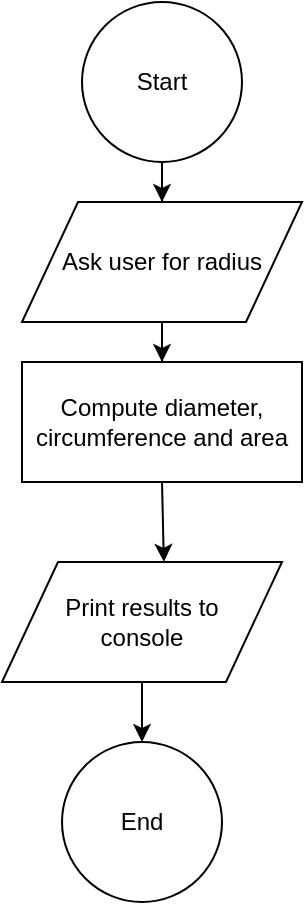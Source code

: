 <mxfile version="13.0.7" type="onedrive" pages="6"><diagram id="khvoxUFTxd0IiMRkPucS" name="Ass 2.1 Circle Calculations"><mxGraphModel dx="509" dy="537" grid="1" gridSize="10" guides="1" tooltips="1" connect="1" arrows="1" fold="1" page="1" pageScale="1" pageWidth="1169" pageHeight="827" math="0" shadow="0"><root><mxCell id="0"/><mxCell id="1" parent="0"/><mxCell id="e7TRLjFDUID47QX2pOxn-8" style="edgeStyle=orthogonalEdgeStyle;rounded=0;orthogonalLoop=1;jettySize=auto;html=1;exitX=0.5;exitY=1;exitDx=0;exitDy=0;entryX=0.578;entryY=-0.001;entryDx=0;entryDy=0;entryPerimeter=0;" parent="1" source="e7TRLjFDUID47QX2pOxn-9" target="e7TRLjFDUID47QX2pOxn-11" edge="1"><mxGeometry relative="1" as="geometry"><mxPoint x="281" y="327" as="targetPoint"/></mxGeometry></mxCell><mxCell id="e7TRLjFDUID47QX2pOxn-9" value="Compute diameter, circumference and area" style="rounded=0;whiteSpace=wrap;html=1;" parent="1" vertex="1"><mxGeometry x="210" y="230" width="140" height="60" as="geometry"/></mxCell><mxCell id="e7TRLjFDUID47QX2pOxn-10" style="edgeStyle=orthogonalEdgeStyle;rounded=0;orthogonalLoop=1;jettySize=auto;html=1;entryX=0.5;entryY=0;entryDx=0;entryDy=0;" parent="1" source="e7TRLjFDUID47QX2pOxn-11" target="e7TRLjFDUID47QX2pOxn-14" edge="1"><mxGeometry relative="1" as="geometry"/></mxCell><mxCell id="e7TRLjFDUID47QX2pOxn-11" value="Print results to &lt;br&gt;console" style="shape=parallelogram;perimeter=parallelogramPerimeter;whiteSpace=wrap;html=1;" parent="1" vertex="1"><mxGeometry x="200" y="330" width="140" height="60" as="geometry"/></mxCell><mxCell id="e7TRLjFDUID47QX2pOxn-12" style="edgeStyle=orthogonalEdgeStyle;rounded=0;orthogonalLoop=1;jettySize=auto;html=1;entryX=0.5;entryY=0;entryDx=0;entryDy=0;" parent="1" source="e7TRLjFDUID47QX2pOxn-13" target="e7TRLjFDUID47QX2pOxn-16" edge="1"><mxGeometry relative="1" as="geometry"/></mxCell><mxCell id="e7TRLjFDUID47QX2pOxn-13" value="Start" style="ellipse;whiteSpace=wrap;html=1;aspect=fixed;" parent="1" vertex="1"><mxGeometry x="240" y="50" width="80" height="80" as="geometry"/></mxCell><mxCell id="e7TRLjFDUID47QX2pOxn-14" value="End" style="ellipse;whiteSpace=wrap;html=1;aspect=fixed;" parent="1" vertex="1"><mxGeometry x="230" y="420" width="80" height="80" as="geometry"/></mxCell><mxCell id="e7TRLjFDUID47QX2pOxn-15" style="edgeStyle=orthogonalEdgeStyle;rounded=0;orthogonalLoop=1;jettySize=auto;html=1;entryX=0.5;entryY=0;entryDx=0;entryDy=0;" parent="1" source="e7TRLjFDUID47QX2pOxn-16" target="e7TRLjFDUID47QX2pOxn-9" edge="1"><mxGeometry relative="1" as="geometry"/></mxCell><mxCell id="e7TRLjFDUID47QX2pOxn-16" value="Ask user for radius" style="shape=parallelogram;perimeter=parallelogramPerimeter;whiteSpace=wrap;html=1;" parent="1" vertex="1"><mxGeometry x="210" y="150" width="140" height="60" as="geometry"/></mxCell></root></mxGraphModel></diagram><diagram id="kaJ1JgoESIb6pGWJeyS7" name="Ass 2.2 EC"><mxGraphModel dx="608" dy="537" grid="1" gridSize="10" guides="1" tooltips="1" connect="1" arrows="1" fold="1" page="1" pageScale="1" pageWidth="1169" pageHeight="827" math="0" shadow="0"><root><mxCell id="SgNn99_ZgYLcZYEnpAgE-0"/><mxCell id="SgNn99_ZgYLcZYEnpAgE-1" parent="SgNn99_ZgYLcZYEnpAgE-0"/><mxCell id="kmq9wM3uHotNAdJFrl7Z-0" style="edgeStyle=orthogonalEdgeStyle;rounded=0;orthogonalLoop=1;jettySize=auto;html=1;exitX=0.5;exitY=1;exitDx=0;exitDy=0;entryX=0.578;entryY=-0.001;entryDx=0;entryDy=0;entryPerimeter=0;" edge="1" parent="SgNn99_ZgYLcZYEnpAgE-1" source="kmq9wM3uHotNAdJFrl7Z-1" target="kmq9wM3uHotNAdJFrl7Z-3"><mxGeometry relative="1" as="geometry"><mxPoint x="281" y="327" as="targetPoint"/></mxGeometry></mxCell><mxCell id="kmq9wM3uHotNAdJFrl7Z-1" value="Compute total number of EC's" style="rounded=0;whiteSpace=wrap;html=1;" vertex="1" parent="SgNn99_ZgYLcZYEnpAgE-1"><mxGeometry x="210" y="230" width="140" height="60" as="geometry"/></mxCell><mxCell id="kmq9wM3uHotNAdJFrl7Z-2" style="edgeStyle=orthogonalEdgeStyle;rounded=0;orthogonalLoop=1;jettySize=auto;html=1;entryX=0.5;entryY=0;entryDx=0;entryDy=0;" edge="1" parent="SgNn99_ZgYLcZYEnpAgE-1" source="kmq9wM3uHotNAdJFrl7Z-3" target="kmq9wM3uHotNAdJFrl7Z-6"><mxGeometry relative="1" as="geometry"/></mxCell><mxCell id="kmq9wM3uHotNAdJFrl7Z-3" value="Print result to &lt;br&gt;console" style="shape=parallelogram;perimeter=parallelogramPerimeter;whiteSpace=wrap;html=1;" vertex="1" parent="SgNn99_ZgYLcZYEnpAgE-1"><mxGeometry x="200" y="330" width="140" height="60" as="geometry"/></mxCell><mxCell id="kmq9wM3uHotNAdJFrl7Z-4" style="edgeStyle=orthogonalEdgeStyle;rounded=0;orthogonalLoop=1;jettySize=auto;html=1;entryX=0.5;entryY=0;entryDx=0;entryDy=0;" edge="1" parent="SgNn99_ZgYLcZYEnpAgE-1" source="kmq9wM3uHotNAdJFrl7Z-5" target="kmq9wM3uHotNAdJFrl7Z-8"><mxGeometry relative="1" as="geometry"/></mxCell><mxCell id="kmq9wM3uHotNAdJFrl7Z-5" value="Start" style="ellipse;whiteSpace=wrap;html=1;aspect=fixed;" vertex="1" parent="SgNn99_ZgYLcZYEnpAgE-1"><mxGeometry x="240" y="50" width="80" height="80" as="geometry"/></mxCell><mxCell id="kmq9wM3uHotNAdJFrl7Z-6" value="End" style="ellipse;whiteSpace=wrap;html=1;aspect=fixed;" vertex="1" parent="SgNn99_ZgYLcZYEnpAgE-1"><mxGeometry x="230" y="420" width="80" height="80" as="geometry"/></mxCell><mxCell id="kmq9wM3uHotNAdJFrl7Z-7" style="edgeStyle=orthogonalEdgeStyle;rounded=0;orthogonalLoop=1;jettySize=auto;html=1;entryX=0.5;entryY=0;entryDx=0;entryDy=0;" edge="1" parent="SgNn99_ZgYLcZYEnpAgE-1" source="kmq9wM3uHotNAdJFrl7Z-8" target="kmq9wM3uHotNAdJFrl7Z-1"><mxGeometry relative="1" as="geometry"/></mxCell><mxCell id="kmq9wM3uHotNAdJFrl7Z-8" value="Get EC's for the SD courses" style="shape=parallelogram;perimeter=parallelogramPerimeter;whiteSpace=wrap;html=1;" vertex="1" parent="SgNn99_ZgYLcZYEnpAgE-1"><mxGeometry x="210" y="150" width="140" height="60" as="geometry"/></mxCell></root></mxGraphModel></diagram><diagram id="gapsARhagpv9Kr8fpcke" name="Ass 2.3 Midpoints"><mxGraphModel dx="608" dy="537" grid="1" gridSize="10" guides="1" tooltips="1" connect="1" arrows="1" fold="1" page="1" pageScale="1" pageWidth="1169" pageHeight="827" math="0" shadow="0"><root><mxCell id="7bKR7R2zuGJ5HGbye4ap-0"/><mxCell id="7bKR7R2zuGJ5HGbye4ap-1" parent="7bKR7R2zuGJ5HGbye4ap-0"/><mxCell id="wuP0cdMEWgFGPC5RLIfz-0" style="edgeStyle=orthogonalEdgeStyle;rounded=0;orthogonalLoop=1;jettySize=auto;html=1;exitX=0.5;exitY=1;exitDx=0;exitDy=0;entryX=0.578;entryY=-0.001;entryDx=0;entryDy=0;entryPerimeter=0;" edge="1" parent="7bKR7R2zuGJ5HGbye4ap-1" source="wuP0cdMEWgFGPC5RLIfz-1" target="wuP0cdMEWgFGPC5RLIfz-3"><mxGeometry relative="1" as="geometry"><mxPoint x="281" y="327" as="targetPoint"/></mxGeometry></mxCell><mxCell id="wuP0cdMEWgFGPC5RLIfz-1" value="Calculate mid point" style="rounded=0;whiteSpace=wrap;html=1;" vertex="1" parent="7bKR7R2zuGJ5HGbye4ap-1"><mxGeometry x="210" y="230" width="140" height="60" as="geometry"/></mxCell><mxCell id="wuP0cdMEWgFGPC5RLIfz-2" style="edgeStyle=orthogonalEdgeStyle;rounded=0;orthogonalLoop=1;jettySize=auto;html=1;entryX=0.5;entryY=0;entryDx=0;entryDy=0;" edge="1" parent="7bKR7R2zuGJ5HGbye4ap-1" source="wuP0cdMEWgFGPC5RLIfz-3" target="wuP0cdMEWgFGPC5RLIfz-6"><mxGeometry relative="1" as="geometry"/></mxCell><mxCell id="wuP0cdMEWgFGPC5RLIfz-3" value="Print midpoint &lt;br&gt;to console" style="shape=parallelogram;perimeter=parallelogramPerimeter;whiteSpace=wrap;html=1;" vertex="1" parent="7bKR7R2zuGJ5HGbye4ap-1"><mxGeometry x="200" y="330" width="140" height="60" as="geometry"/></mxCell><mxCell id="wuP0cdMEWgFGPC5RLIfz-4" style="edgeStyle=orthogonalEdgeStyle;rounded=0;orthogonalLoop=1;jettySize=auto;html=1;entryX=0.5;entryY=0;entryDx=0;entryDy=0;" edge="1" parent="7bKR7R2zuGJ5HGbye4ap-1" source="wuP0cdMEWgFGPC5RLIfz-5" target="wuP0cdMEWgFGPC5RLIfz-8"><mxGeometry relative="1" as="geometry"/></mxCell><mxCell id="wuP0cdMEWgFGPC5RLIfz-5" value="Start" style="ellipse;whiteSpace=wrap;html=1;aspect=fixed;" vertex="1" parent="7bKR7R2zuGJ5HGbye4ap-1"><mxGeometry x="240" y="50" width="80" height="80" as="geometry"/></mxCell><mxCell id="wuP0cdMEWgFGPC5RLIfz-6" value="End" style="ellipse;whiteSpace=wrap;html=1;aspect=fixed;" vertex="1" parent="7bKR7R2zuGJ5HGbye4ap-1"><mxGeometry x="230" y="420" width="80" height="80" as="geometry"/></mxCell><mxCell id="wuP0cdMEWgFGPC5RLIfz-7" style="edgeStyle=orthogonalEdgeStyle;rounded=0;orthogonalLoop=1;jettySize=auto;html=1;entryX=0.5;entryY=0;entryDx=0;entryDy=0;" edge="1" parent="7bKR7R2zuGJ5HGbye4ap-1" source="wuP0cdMEWgFGPC5RLIfz-8" target="wuP0cdMEWgFGPC5RLIfz-1"><mxGeometry relative="1" as="geometry"/></mxCell><mxCell id="wuP0cdMEWgFGPC5RLIfz-8" value="Get first and second points from user" style="shape=parallelogram;perimeter=parallelogramPerimeter;whiteSpace=wrap;html=1;" vertex="1" parent="7bKR7R2zuGJ5HGbye4ap-1"><mxGeometry x="210" y="150" width="140" height="60" as="geometry"/></mxCell></root></mxGraphModel></diagram><diagram id="bsoujk-3LTA7wcJoqdls" name="Ass 2.4 Calories"><mxGraphModel dx="509" dy="1364" grid="1" gridSize="10" guides="1" tooltips="1" connect="1" arrows="1" fold="1" page="1" pageScale="1" pageWidth="1169" pageHeight="827" math="0" shadow="0"><root><mxCell id="MojthxeafJkTN3cZVfEp-0"/><mxCell id="MojthxeafJkTN3cZVfEp-1" parent="MojthxeafJkTN3cZVfEp-0"/><mxCell id="Nps6zRLDjeZnor4157wX-15" style="edgeStyle=orthogonalEdgeStyle;rounded=0;orthogonalLoop=1;jettySize=auto;html=1;exitX=0.5;exitY=1;exitDx=0;exitDy=0;entryX=0.5;entryY=0;entryDx=0;entryDy=0;" parent="MojthxeafJkTN3cZVfEp-1" source="Nps6zRLDjeZnor4157wX-1" target="Nps6zRLDjeZnor4157wX-13" edge="1"><mxGeometry relative="1" as="geometry"/></mxCell><mxCell id="Nps6zRLDjeZnor4157wX-1" value="Compute total amount of calories" style="rounded=0;whiteSpace=wrap;html=1;" parent="MojthxeafJkTN3cZVfEp-1" vertex="1"><mxGeometry x="210" y="230" width="140" height="60" as="geometry"/></mxCell><mxCell id="Nps6zRLDjeZnor4157wX-2" style="edgeStyle=orthogonalEdgeStyle;rounded=0;orthogonalLoop=1;jettySize=auto;html=1;entryX=0.5;entryY=0;entryDx=0;entryDy=0;" parent="MojthxeafJkTN3cZVfEp-1" source="Nps6zRLDjeZnor4157wX-3" target="Nps6zRLDjeZnor4157wX-6" edge="1"><mxGeometry relative="1" as="geometry"/></mxCell><mxCell id="Nps6zRLDjeZnor4157wX-3" value="Print miles&amp;nbsp;&lt;br&gt;to console" style="shape=parallelogram;perimeter=parallelogramPerimeter;whiteSpace=wrap;html=1;" parent="MojthxeafJkTN3cZVfEp-1" vertex="1"><mxGeometry x="210" y="480" width="140" height="60" as="geometry"/></mxCell><mxCell id="Nps6zRLDjeZnor4157wX-10" style="edgeStyle=orthogonalEdgeStyle;rounded=0;orthogonalLoop=1;jettySize=auto;html=1;exitX=0.5;exitY=1;exitDx=0;exitDy=0;entryX=0.5;entryY=0;entryDx=0;entryDy=0;" parent="MojthxeafJkTN3cZVfEp-1" source="Nps6zRLDjeZnor4157wX-5" target="Nps6zRLDjeZnor4157wX-9" edge="1"><mxGeometry relative="1" as="geometry"/></mxCell><mxCell id="Nps6zRLDjeZnor4157wX-5" value="Start" style="ellipse;whiteSpace=wrap;html=1;aspect=fixed;" parent="MojthxeafJkTN3cZVfEp-1" vertex="1"><mxGeometry x="240" y="-40" width="80" height="80" as="geometry"/></mxCell><mxCell id="Nps6zRLDjeZnor4157wX-6" value="End" style="ellipse;whiteSpace=wrap;html=1;aspect=fixed;" parent="MojthxeafJkTN3cZVfEp-1" vertex="1"><mxGeometry x="240" y="570" width="80" height="80" as="geometry"/></mxCell><mxCell id="Nps6zRLDjeZnor4157wX-7" style="edgeStyle=orthogonalEdgeStyle;rounded=0;orthogonalLoop=1;jettySize=auto;html=1;entryX=0.5;entryY=0;entryDx=0;entryDy=0;" parent="MojthxeafJkTN3cZVfEp-1" source="Nps6zRLDjeZnor4157wX-8" target="Nps6zRLDjeZnor4157wX-1" edge="1"><mxGeometry relative="1" as="geometry"/></mxCell><mxCell id="Nps6zRLDjeZnor4157wX-8" value="Get number of burritos, &lt;br&gt;bowls of salad &lt;br&gt;and millkshakes from user" style="shape=parallelogram;perimeter=parallelogramPerimeter;whiteSpace=wrap;html=1;" parent="MojthxeafJkTN3cZVfEp-1" vertex="1"><mxGeometry x="190" y="150" width="180" height="60" as="geometry"/></mxCell><mxCell id="Nps6zRLDjeZnor4157wX-11" style="edgeStyle=orthogonalEdgeStyle;rounded=0;orthogonalLoop=1;jettySize=auto;html=1;exitX=0.5;exitY=1;exitDx=0;exitDy=0;entryX=0.5;entryY=0;entryDx=0;entryDy=0;" parent="MojthxeafJkTN3cZVfEp-1" source="Nps6zRLDjeZnor4157wX-9" target="Nps6zRLDjeZnor4157wX-8" edge="1"><mxGeometry relative="1" as="geometry"/></mxCell><mxCell id="Nps6zRLDjeZnor4157wX-9" value="Store calories per food item and calories per mile as constants." style="rounded=0;whiteSpace=wrap;html=1;" parent="MojthxeafJkTN3cZVfEp-1" vertex="1"><mxGeometry x="210" y="70" width="140" height="60" as="geometry"/></mxCell><mxCell id="Nps6zRLDjeZnor4157wX-17" style="edgeStyle=orthogonalEdgeStyle;rounded=0;orthogonalLoop=1;jettySize=auto;html=1;entryX=0.5;entryY=0;entryDx=0;entryDy=0;" parent="MojthxeafJkTN3cZVfEp-1" source="Nps6zRLDjeZnor4157wX-13" target="Nps6zRLDjeZnor4157wX-16" edge="1"><mxGeometry relative="1" as="geometry"/></mxCell><mxCell id="Nps6zRLDjeZnor4157wX-13" value="Print calories &lt;br&gt;to console" style="shape=parallelogram;perimeter=parallelogramPerimeter;whiteSpace=wrap;html=1;" parent="MojthxeafJkTN3cZVfEp-1" vertex="1"><mxGeometry x="210" y="310" width="140" height="60" as="geometry"/></mxCell><mxCell id="Nps6zRLDjeZnor4157wX-18" style="edgeStyle=orthogonalEdgeStyle;rounded=0;orthogonalLoop=1;jettySize=auto;html=1;exitX=0.5;exitY=1;exitDx=0;exitDy=0;entryX=0.5;entryY=0;entryDx=0;entryDy=0;" parent="MojthxeafJkTN3cZVfEp-1" source="Nps6zRLDjeZnor4157wX-16" target="Nps6zRLDjeZnor4157wX-3" edge="1"><mxGeometry relative="1" as="geometry"/></mxCell><mxCell id="Nps6zRLDjeZnor4157wX-16" value="Compute amount of miles for the calories." style="rounded=0;whiteSpace=wrap;html=1;" parent="MojthxeafJkTN3cZVfEp-1" vertex="1"><mxGeometry x="210" y="390" width="140" height="60" as="geometry"/></mxCell></root></mxGraphModel></diagram><diagram id="xDZZpOAKPTNHs1pKPIft" name="Ass 2.6 Time"><mxGraphModel dx="509" dy="537" grid="1" gridSize="10" guides="1" tooltips="1" connect="1" arrows="1" fold="1" page="1" pageScale="1" pageWidth="1169" pageHeight="827" math="0" shadow="0"><root><mxCell id="j8V8VhKeUOTJDTmrXm6B-0"/><mxCell id="j8V8VhKeUOTJDTmrXm6B-1" parent="j8V8VhKeUOTJDTmrXm6B-0"/><mxCell id="h7T-_j-WCN8VDsNGxX0O-0" style="edgeStyle=orthogonalEdgeStyle;rounded=0;orthogonalLoop=1;jettySize=auto;html=1;exitX=0.5;exitY=1;exitDx=0;exitDy=0;entryX=0.5;entryY=0;entryDx=0;entryDy=0;" parent="j8V8VhKeUOTJDTmrXm6B-1" source="h7T-_j-WCN8VDsNGxX0O-1" edge="1"><mxGeometry relative="1" as="geometry"><mxPoint x="280" y="310" as="targetPoint"/></mxGeometry></mxCell><mxCell id="h7T-_j-WCN8VDsNGxX0O-1" value="Compute time period between the times" style="rounded=0;whiteSpace=wrap;html=1;" parent="j8V8VhKeUOTJDTmrXm6B-1" vertex="1"><mxGeometry x="210" y="230" width="140" height="60" as="geometry"/></mxCell><mxCell id="h7T-_j-WCN8VDsNGxX0O-2" style="edgeStyle=orthogonalEdgeStyle;rounded=0;orthogonalLoop=1;jettySize=auto;html=1;entryX=0.5;entryY=0;entryDx=0;entryDy=0;" parent="j8V8VhKeUOTJDTmrXm6B-1" source="h7T-_j-WCN8VDsNGxX0O-3" target="h7T-_j-WCN8VDsNGxX0O-6" edge="1"><mxGeometry relative="1" as="geometry"/></mxCell><mxCell id="h7T-_j-WCN8VDsNGxX0O-3" value="Print time period&lt;br&gt;&amp;nbsp;between the times" style="shape=parallelogram;perimeter=parallelogramPerimeter;whiteSpace=wrap;html=1;" parent="j8V8VhKeUOTJDTmrXm6B-1" vertex="1"><mxGeometry x="210" y="310" width="140" height="60" as="geometry"/></mxCell><mxCell id="h7T-_j-WCN8VDsNGxX0O-5" value="Start" style="ellipse;whiteSpace=wrap;html=1;aspect=fixed;" parent="j8V8VhKeUOTJDTmrXm6B-1" vertex="1"><mxGeometry x="240" y="50" width="80" height="80" as="geometry"/></mxCell><mxCell id="h7T-_j-WCN8VDsNGxX0O-6" value="End" style="ellipse;whiteSpace=wrap;html=1;aspect=fixed;" parent="j8V8VhKeUOTJDTmrXm6B-1" vertex="1"><mxGeometry x="240" y="400" width="80" height="80" as="geometry"/></mxCell><mxCell id="h7T-_j-WCN8VDsNGxX0O-7" style="edgeStyle=orthogonalEdgeStyle;rounded=0;orthogonalLoop=1;jettySize=auto;html=1;entryX=0.5;entryY=0;entryDx=0;entryDy=0;" parent="j8V8VhKeUOTJDTmrXm6B-1" source="h7T-_j-WCN8VDsNGxX0O-8" target="h7T-_j-WCN8VDsNGxX0O-1" edge="1"><mxGeometry relative="1" as="geometry"/></mxCell><mxCell id="h7T-_j-WCN8VDsNGxX0O-8" value="Get first and second time" style="shape=parallelogram;perimeter=parallelogramPerimeter;whiteSpace=wrap;html=1;" parent="j8V8VhKeUOTJDTmrXm6B-1" vertex="1"><mxGeometry x="190" y="150" width="180" height="60" as="geometry"/></mxCell><mxCell id="h7T-_j-WCN8VDsNGxX0O-9" style="edgeStyle=orthogonalEdgeStyle;rounded=0;orthogonalLoop=1;jettySize=auto;html=1;exitX=0.5;exitY=1;exitDx=0;exitDy=0;entryX=0.5;entryY=0;entryDx=0;entryDy=0;" parent="j8V8VhKeUOTJDTmrXm6B-1" target="h7T-_j-WCN8VDsNGxX0O-8" edge="1"><mxGeometry relative="1" as="geometry"><mxPoint x="280" y="130" as="sourcePoint"/></mxGeometry></mxCell></root></mxGraphModel></diagram><diagram id="gwPjepdRZdqHu14CtoOc" name="Word counter"><mxGraphModel dx="509" dy="537" grid="1" gridSize="10" guides="1" tooltips="1" connect="1" arrows="1" fold="1" page="1" pageScale="1" pageWidth="1169" pageHeight="827" math="0" shadow="0"><root><mxCell id="KxfgFz3mAS-L2hIpkEnF-0"/><mxCell id="KxfgFz3mAS-L2hIpkEnF-1" parent="KxfgFz3mAS-L2hIpkEnF-0"/><mxCell id="EJ-IWqtx9XfOqFup99eI-0" style="edgeStyle=orthogonalEdgeStyle;rounded=0;orthogonalLoop=1;jettySize=auto;html=1;exitX=0.5;exitY=1;exitDx=0;exitDy=0;entryX=0.5;entryY=0;entryDx=0;entryDy=0;" edge="1" parent="KxfgFz3mAS-L2hIpkEnF-1" source="EJ-IWqtx9XfOqFup99eI-1"><mxGeometry relative="1" as="geometry"><mxPoint x="280" y="310" as="targetPoint"/></mxGeometry></mxCell><mxCell id="EJ-IWqtx9XfOqFup99eI-1" value="Split sentence into individual words" style="rounded=0;whiteSpace=wrap;html=1;" vertex="1" parent="KxfgFz3mAS-L2hIpkEnF-1"><mxGeometry x="210" y="230" width="140" height="60" as="geometry"/></mxCell><mxCell id="EJ-IWqtx9XfOqFup99eI-2" style="edgeStyle=orthogonalEdgeStyle;rounded=0;orthogonalLoop=1;jettySize=auto;html=1;entryX=0.5;entryY=0;entryDx=0;entryDy=0;" edge="1" parent="KxfgFz3mAS-L2hIpkEnF-1" source="EJ-IWqtx9XfOqFup99eI-3" target="EJ-IWqtx9XfOqFup99eI-5"><mxGeometry relative="1" as="geometry"/></mxCell><mxCell id="EJ-IWqtx9XfOqFup99eI-3" value="Print the words and frequency of them &lt;br&gt;in the sentence" style="shape=parallelogram;perimeter=parallelogramPerimeter;whiteSpace=wrap;html=1;" vertex="1" parent="KxfgFz3mAS-L2hIpkEnF-1"><mxGeometry x="210" y="390" width="140" height="60" as="geometry"/></mxCell><mxCell id="EJ-IWqtx9XfOqFup99eI-4" value="Start" style="ellipse;whiteSpace=wrap;html=1;aspect=fixed;" vertex="1" parent="KxfgFz3mAS-L2hIpkEnF-1"><mxGeometry x="240" y="50" width="80" height="80" as="geometry"/></mxCell><mxCell id="EJ-IWqtx9XfOqFup99eI-5" value="End" style="ellipse;whiteSpace=wrap;html=1;aspect=fixed;" vertex="1" parent="KxfgFz3mAS-L2hIpkEnF-1"><mxGeometry x="240" y="480" width="80" height="80" as="geometry"/></mxCell><mxCell id="EJ-IWqtx9XfOqFup99eI-6" style="edgeStyle=orthogonalEdgeStyle;rounded=0;orthogonalLoop=1;jettySize=auto;html=1;entryX=0.5;entryY=0;entryDx=0;entryDy=0;" edge="1" parent="KxfgFz3mAS-L2hIpkEnF-1" source="EJ-IWqtx9XfOqFup99eI-7" target="EJ-IWqtx9XfOqFup99eI-1"><mxGeometry relative="1" as="geometry"/></mxCell><mxCell id="EJ-IWqtx9XfOqFup99eI-7" value="Get sentence from user" style="shape=parallelogram;perimeter=parallelogramPerimeter;whiteSpace=wrap;html=1;" vertex="1" parent="KxfgFz3mAS-L2hIpkEnF-1"><mxGeometry x="190" y="150" width="180" height="60" as="geometry"/></mxCell><mxCell id="EJ-IWqtx9XfOqFup99eI-8" style="edgeStyle=orthogonalEdgeStyle;rounded=0;orthogonalLoop=1;jettySize=auto;html=1;exitX=0.5;exitY=1;exitDx=0;exitDy=0;entryX=0.5;entryY=0;entryDx=0;entryDy=0;" edge="1" parent="KxfgFz3mAS-L2hIpkEnF-1" target="EJ-IWqtx9XfOqFup99eI-7"><mxGeometry relative="1" as="geometry"><mxPoint x="280" y="130" as="sourcePoint"/></mxGeometry></mxCell><mxCell id="EJ-IWqtx9XfOqFup99eI-10" style="edgeStyle=orthogonalEdgeStyle;rounded=0;orthogonalLoop=1;jettySize=auto;html=1;entryX=0.5;entryY=0;entryDx=0;entryDy=0;" edge="1" parent="KxfgFz3mAS-L2hIpkEnF-1" source="EJ-IWqtx9XfOqFup99eI-9" target="EJ-IWqtx9XfOqFup99eI-3"><mxGeometry relative="1" as="geometry"/></mxCell><mxCell id="EJ-IWqtx9XfOqFup99eI-9" value="Compute frequencies of words in the sentence" style="rounded=0;whiteSpace=wrap;html=1;" vertex="1" parent="KxfgFz3mAS-L2hIpkEnF-1"><mxGeometry x="210" y="310" width="140" height="60" as="geometry"/></mxCell></root></mxGraphModel></diagram></mxfile>